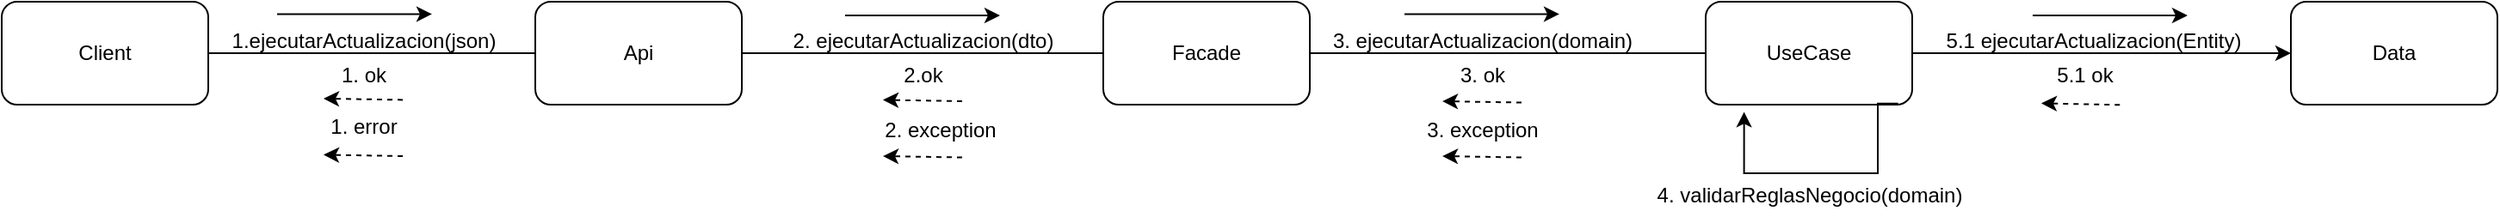 <mxfile version="22.0.8" type="google">
  <diagram name="Página-1" id="wXoa7aCXnE9iA7i9SMI9">
    <mxGraphModel grid="1" page="1" gridSize="10" guides="1" tooltips="1" connect="1" arrows="1" fold="1" pageScale="1" pageWidth="827" pageHeight="1169" math="0" shadow="0">
      <root>
        <mxCell id="0" />
        <mxCell id="1" parent="0" />
        <mxCell id="wBTmOOMgp_54nF8rtBwJ-49" style="edgeStyle=orthogonalEdgeStyle;rounded=0;orthogonalLoop=1;jettySize=auto;html=1;entryX=0;entryY=0.5;entryDx=0;entryDy=0;" edge="1" parent="1" source="wBTmOOMgp_54nF8rtBwJ-31" target="wBTmOOMgp_54nF8rtBwJ-35">
          <mxGeometry relative="1" as="geometry" />
        </mxCell>
        <mxCell id="wBTmOOMgp_54nF8rtBwJ-31" value="UseCase" style="rounded=1;whiteSpace=wrap;html=1;" vertex="1" parent="1">
          <mxGeometry x="970" y="360" width="120" height="60" as="geometry" />
        </mxCell>
        <mxCell id="wBTmOOMgp_54nF8rtBwJ-38" style="edgeStyle=orthogonalEdgeStyle;rounded=0;orthogonalLoop=1;jettySize=auto;html=1;entryX=0;entryY=0.5;entryDx=0;entryDy=0;endArrow=none;endFill=0;" edge="1" parent="1" source="wBTmOOMgp_54nF8rtBwJ-32" target="wBTmOOMgp_54nF8rtBwJ-31">
          <mxGeometry relative="1" as="geometry" />
        </mxCell>
        <mxCell id="wBTmOOMgp_54nF8rtBwJ-32" value="Facade" style="rounded=1;whiteSpace=wrap;html=1;" vertex="1" parent="1">
          <mxGeometry x="620" y="360" width="120" height="60" as="geometry" />
        </mxCell>
        <mxCell id="wBTmOOMgp_54nF8rtBwJ-42" style="edgeStyle=orthogonalEdgeStyle;rounded=0;orthogonalLoop=1;jettySize=auto;html=1;endArrow=none;endFill=0;" edge="1" parent="1" source="wBTmOOMgp_54nF8rtBwJ-33" target="wBTmOOMgp_54nF8rtBwJ-34">
          <mxGeometry relative="1" as="geometry" />
        </mxCell>
        <mxCell id="wBTmOOMgp_54nF8rtBwJ-33" value="Client&lt;br&gt;" style="rounded=1;whiteSpace=wrap;html=1;" vertex="1" parent="1">
          <mxGeometry x="-20" y="360" width="120" height="60" as="geometry" />
        </mxCell>
        <mxCell id="wBTmOOMgp_54nF8rtBwJ-37" style="edgeStyle=orthogonalEdgeStyle;rounded=0;orthogonalLoop=1;jettySize=auto;html=1;entryX=0;entryY=0.5;entryDx=0;entryDy=0;endArrow=none;endFill=0;" edge="1" parent="1" source="wBTmOOMgp_54nF8rtBwJ-34" target="wBTmOOMgp_54nF8rtBwJ-32">
          <mxGeometry relative="1" as="geometry" />
        </mxCell>
        <mxCell id="wBTmOOMgp_54nF8rtBwJ-34" value="Api" style="rounded=1;whiteSpace=wrap;html=1;" vertex="1" parent="1">
          <mxGeometry x="290" y="360" width="120" height="60" as="geometry" />
        </mxCell>
        <mxCell id="wBTmOOMgp_54nF8rtBwJ-35" value="Data" style="rounded=1;whiteSpace=wrap;html=1;" vertex="1" parent="1">
          <mxGeometry x="1310" y="360" width="120" height="60" as="geometry" />
        </mxCell>
        <mxCell id="wBTmOOMgp_54nF8rtBwJ-39" value="1.ejecutarActualizacion(json)" style="text;html=1;align=center;verticalAlign=middle;resizable=0;points=[];autosize=1;strokeColor=none;fillColor=none;" vertex="1" parent="1">
          <mxGeometry x="100" y="368" width="180" height="30" as="geometry" />
        </mxCell>
        <mxCell id="wBTmOOMgp_54nF8rtBwJ-40" value="2. ejecutarActualizacion(dto)" style="text;html=1;align=center;verticalAlign=middle;resizable=0;points=[];autosize=1;strokeColor=none;fillColor=none;" vertex="1" parent="1">
          <mxGeometry x="430" y="368" width="170" height="30" as="geometry" />
        </mxCell>
        <mxCell id="wBTmOOMgp_54nF8rtBwJ-43" value="3. ejecutarActualizacion(domain)" style="text;html=1;align=center;verticalAlign=middle;resizable=0;points=[];autosize=1;strokeColor=none;fillColor=none;" vertex="1" parent="1">
          <mxGeometry x="740" y="368" width="200" height="30" as="geometry" />
        </mxCell>
        <mxCell id="wBTmOOMgp_54nF8rtBwJ-44" value="" style="endArrow=classic;html=1;rounded=0;" edge="1" parent="1">
          <mxGeometry width="50" height="50" relative="1" as="geometry">
            <mxPoint x="795" y="367.23" as="sourcePoint" />
            <mxPoint x="885" y="367.23" as="targetPoint" />
          </mxGeometry>
        </mxCell>
        <mxCell id="wBTmOOMgp_54nF8rtBwJ-45" value="" style="endArrow=classic;html=1;rounded=0;" edge="1" parent="1">
          <mxGeometry width="50" height="50" relative="1" as="geometry">
            <mxPoint x="140" y="367.23" as="sourcePoint" />
            <mxPoint x="230" y="367.23" as="targetPoint" />
          </mxGeometry>
        </mxCell>
        <mxCell id="wBTmOOMgp_54nF8rtBwJ-46" value="" style="endArrow=classic;html=1;rounded=0;" edge="1" parent="1">
          <mxGeometry width="50" height="50" relative="1" as="geometry">
            <mxPoint x="470" y="368" as="sourcePoint" />
            <mxPoint x="560" y="368" as="targetPoint" />
          </mxGeometry>
        </mxCell>
        <mxCell id="wBTmOOMgp_54nF8rtBwJ-47" style="edgeStyle=orthogonalEdgeStyle;rounded=0;orthogonalLoop=1;jettySize=auto;html=1;entryX=0.186;entryY=1.07;entryDx=0;entryDy=0;entryPerimeter=0;exitX=0.932;exitY=0.99;exitDx=0;exitDy=0;exitPerimeter=0;" edge="1" parent="1" source="wBTmOOMgp_54nF8rtBwJ-31" target="wBTmOOMgp_54nF8rtBwJ-31">
          <mxGeometry relative="1" as="geometry">
            <Array as="points">
              <mxPoint x="1070" y="419" />
              <mxPoint x="1070" y="460" />
              <mxPoint x="992" y="460" />
            </Array>
          </mxGeometry>
        </mxCell>
        <mxCell id="wBTmOOMgp_54nF8rtBwJ-48" value="4. validarReglasNegocio(domain)" style="text;html=1;align=center;verticalAlign=middle;resizable=0;points=[];autosize=1;strokeColor=none;fillColor=none;" vertex="1" parent="1">
          <mxGeometry x="930" y="458" width="200" height="30" as="geometry" />
        </mxCell>
        <mxCell id="wBTmOOMgp_54nF8rtBwJ-50" value="5.1 ejecutarActualizacion(Entity)" style="text;html=1;align=center;verticalAlign=middle;resizable=0;points=[];autosize=1;strokeColor=none;fillColor=none;" vertex="1" parent="1">
          <mxGeometry x="1100" y="368" width="190" height="30" as="geometry" />
        </mxCell>
        <mxCell id="wBTmOOMgp_54nF8rtBwJ-51" value="" style="endArrow=classic;html=1;rounded=0;" edge="1" parent="1">
          <mxGeometry width="50" height="50" relative="1" as="geometry">
            <mxPoint x="1160" y="368" as="sourcePoint" />
            <mxPoint x="1250" y="368" as="targetPoint" />
          </mxGeometry>
        </mxCell>
        <mxCell id="wBTmOOMgp_54nF8rtBwJ-52" value="" style="endArrow=classic;html=1;rounded=0;exitX=0.844;exitY=1.072;exitDx=0;exitDy=0;exitPerimeter=0;dashed=1;" edge="1" parent="1" source="wBTmOOMgp_54nF8rtBwJ-53">
          <mxGeometry width="50" height="50" relative="1" as="geometry">
            <mxPoint x="1225" y="419.23" as="sourcePoint" />
            <mxPoint x="1165" y="419.23" as="targetPoint" />
          </mxGeometry>
        </mxCell>
        <mxCell id="wBTmOOMgp_54nF8rtBwJ-53" value="5.1 ok" style="text;html=1;align=center;verticalAlign=middle;resizable=0;points=[];autosize=1;strokeColor=none;fillColor=none;" vertex="1" parent="1">
          <mxGeometry x="1160" y="388" width="60" height="30" as="geometry" />
        </mxCell>
        <mxCell id="wBTmOOMgp_54nF8rtBwJ-75" value="" style="endArrow=classic;html=1;rounded=0;exitX=0.844;exitY=1.072;exitDx=0;exitDy=0;exitPerimeter=0;dashed=1;" edge="1" parent="1">
          <mxGeometry width="50" height="50" relative="1" as="geometry">
            <mxPoint x="863" y="418.77" as="sourcePoint" />
            <mxPoint x="817" y="418" as="targetPoint" />
          </mxGeometry>
        </mxCell>
        <mxCell id="wBTmOOMgp_54nF8rtBwJ-76" value="3. ok" style="text;html=1;align=center;verticalAlign=middle;resizable=0;points=[];autosize=1;strokeColor=none;fillColor=none;" vertex="1" parent="1">
          <mxGeometry x="815" y="388" width="50" height="30" as="geometry" />
        </mxCell>
        <mxCell id="wBTmOOMgp_54nF8rtBwJ-77" value="" style="endArrow=classic;html=1;rounded=0;exitX=0.844;exitY=1.072;exitDx=0;exitDy=0;exitPerimeter=0;dashed=1;" edge="1" parent="1">
          <mxGeometry width="50" height="50" relative="1" as="geometry">
            <mxPoint x="863" y="450.77" as="sourcePoint" />
            <mxPoint x="817" y="450" as="targetPoint" />
          </mxGeometry>
        </mxCell>
        <mxCell id="wBTmOOMgp_54nF8rtBwJ-78" value="3. exception" style="text;html=1;align=center;verticalAlign=middle;resizable=0;points=[];autosize=1;strokeColor=none;fillColor=none;" vertex="1" parent="1">
          <mxGeometry x="795" y="420" width="90" height="30" as="geometry" />
        </mxCell>
        <mxCell id="wBTmOOMgp_54nF8rtBwJ-79" value="" style="endArrow=classic;html=1;rounded=0;exitX=0.844;exitY=1.072;exitDx=0;exitDy=0;exitPerimeter=0;dashed=1;" edge="1" parent="1">
          <mxGeometry width="50" height="50" relative="1" as="geometry">
            <mxPoint x="538" y="418" as="sourcePoint" />
            <mxPoint x="492" y="417.23" as="targetPoint" />
          </mxGeometry>
        </mxCell>
        <mxCell id="wBTmOOMgp_54nF8rtBwJ-80" value="" style="endArrow=classic;html=1;rounded=0;exitX=0.844;exitY=1.072;exitDx=0;exitDy=0;exitPerimeter=0;dashed=1;" edge="1" parent="1">
          <mxGeometry width="50" height="50" relative="1" as="geometry">
            <mxPoint x="538" y="450.77" as="sourcePoint" />
            <mxPoint x="492" y="450" as="targetPoint" />
          </mxGeometry>
        </mxCell>
        <mxCell id="wBTmOOMgp_54nF8rtBwJ-81" value="2.ok" style="text;html=1;align=center;verticalAlign=middle;resizable=0;points=[];autosize=1;strokeColor=none;fillColor=none;" vertex="1" parent="1">
          <mxGeometry x="490" y="388" width="50" height="30" as="geometry" />
        </mxCell>
        <mxCell id="wBTmOOMgp_54nF8rtBwJ-82" value="2. exception" style="text;html=1;align=center;verticalAlign=middle;resizable=0;points=[];autosize=1;strokeColor=none;fillColor=none;" vertex="1" parent="1">
          <mxGeometry x="480" y="420" width="90" height="30" as="geometry" />
        </mxCell>
        <mxCell id="wBTmOOMgp_54nF8rtBwJ-83" value="" style="endArrow=classic;html=1;rounded=0;exitX=0.844;exitY=1.072;exitDx=0;exitDy=0;exitPerimeter=0;dashed=1;" edge="1" parent="1">
          <mxGeometry width="50" height="50" relative="1" as="geometry">
            <mxPoint x="213" y="417.23" as="sourcePoint" />
            <mxPoint x="167" y="416.46" as="targetPoint" />
          </mxGeometry>
        </mxCell>
        <mxCell id="wBTmOOMgp_54nF8rtBwJ-84" value="" style="endArrow=classic;html=1;rounded=0;exitX=0.844;exitY=1.072;exitDx=0;exitDy=0;exitPerimeter=0;dashed=1;" edge="1" parent="1">
          <mxGeometry width="50" height="50" relative="1" as="geometry">
            <mxPoint x="213" y="450.0" as="sourcePoint" />
            <mxPoint x="167" y="449.23" as="targetPoint" />
          </mxGeometry>
        </mxCell>
        <mxCell id="wBTmOOMgp_54nF8rtBwJ-85" value="1. ok" style="text;html=1;align=center;verticalAlign=middle;resizable=0;points=[];autosize=1;strokeColor=none;fillColor=none;" vertex="1" parent="1">
          <mxGeometry x="165" y="388" width="50" height="30" as="geometry" />
        </mxCell>
        <mxCell id="wBTmOOMgp_54nF8rtBwJ-86" value="1. error" style="text;html=1;align=center;verticalAlign=middle;resizable=0;points=[];autosize=1;strokeColor=none;fillColor=none;" vertex="1" parent="1">
          <mxGeometry x="160" y="418" width="60" height="30" as="geometry" />
        </mxCell>
      </root>
    </mxGraphModel>
  </diagram>
</mxfile>
